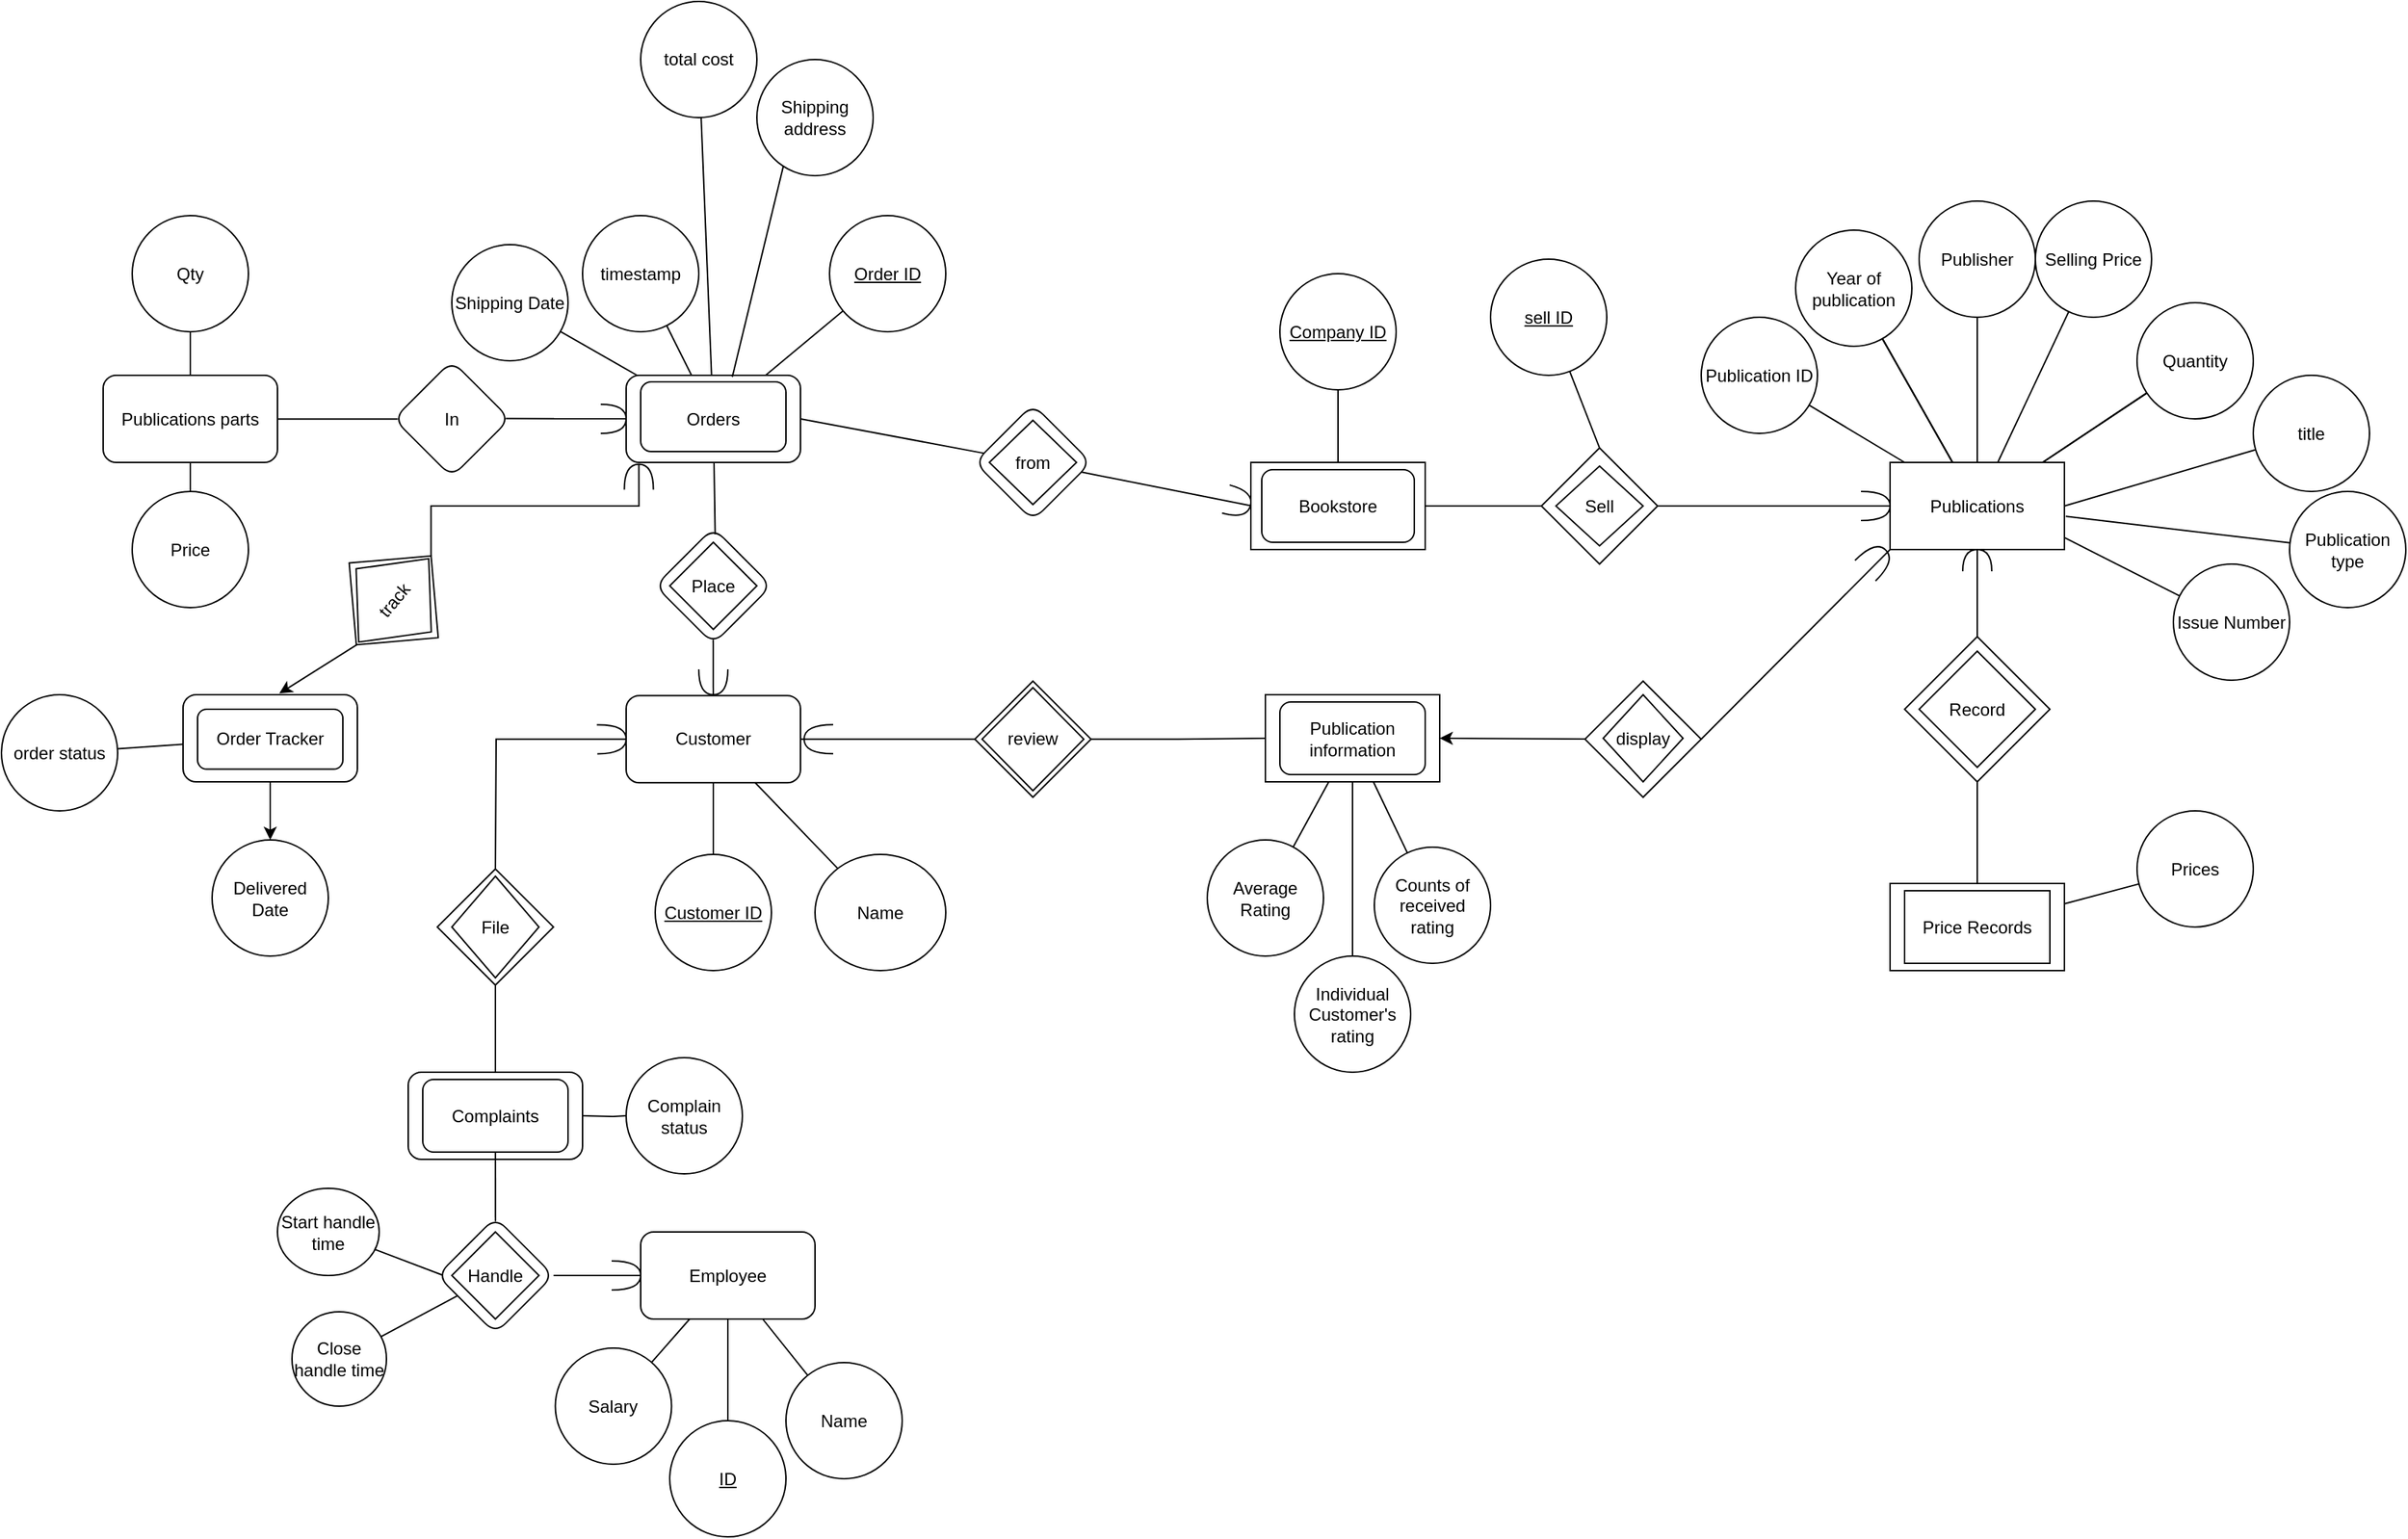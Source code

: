 <mxfile version="20.8.13" type="github">
  <diagram name="Page-1" id="UGpGQobV8O3LMXFNhxI_">
    <mxGraphModel dx="-2573" dy="1698" grid="1" gridSize="10" guides="1" tooltips="1" connect="1" arrows="1" fold="1" page="1" pageScale="1" pageWidth="1920" pageHeight="1200" math="0" shadow="0">
      <root>
        <mxCell id="0" />
        <mxCell id="1" parent="0" />
        <mxCell id="gNkTMh6Id7qYWvXkSb06-21" value="" style="edgeStyle=orthogonalEdgeStyle;rounded=0;orthogonalLoop=1;jettySize=auto;html=1;strokeColor=default;strokeWidth=1;endArrow=none;endFill=0;fontSize=12;" edge="1" parent="1" source="gNkTMh6Id7qYWvXkSb06-23" target="gNkTMh6Id7qYWvXkSb06-24">
          <mxGeometry relative="1" as="geometry" />
        </mxCell>
        <mxCell id="gNkTMh6Id7qYWvXkSb06-22" value="" style="edgeStyle=entityRelationEdgeStyle;rounded=0;orthogonalLoop=1;jettySize=auto;html=1;strokeColor=default;strokeWidth=1;endArrow=none;endFill=0;fontSize=12;" edge="1" parent="1" source="gNkTMh6Id7qYWvXkSb06-23" target="gNkTMh6Id7qYWvXkSb06-27">
          <mxGeometry relative="1" as="geometry" />
        </mxCell>
        <mxCell id="gNkTMh6Id7qYWvXkSb06-23" value="Bookstore" style="rounded=0;whiteSpace=wrap;html=1;fontSize=12;" vertex="1" parent="1">
          <mxGeometry x="6750" y="388.5" width="120" height="60" as="geometry" />
        </mxCell>
        <mxCell id="gNkTMh6Id7qYWvXkSb06-24" value="&lt;u style=&quot;font-size: 12px;&quot;&gt;Company ID&lt;/u&gt;" style="ellipse;whiteSpace=wrap;html=1;rounded=0;fontSize=12;" vertex="1" parent="1">
          <mxGeometry x="6770" y="258.5" width="80" height="80" as="geometry" />
        </mxCell>
        <mxCell id="gNkTMh6Id7qYWvXkSb06-25" value="" style="edgeStyle=entityRelationEdgeStyle;rounded=0;orthogonalLoop=1;jettySize=auto;html=1;strokeColor=default;strokeWidth=1;endArrow=none;endFill=0;fontSize=12;" edge="1" parent="1" source="gNkTMh6Id7qYWvXkSb06-27" target="gNkTMh6Id7qYWvXkSb06-37">
          <mxGeometry relative="1" as="geometry" />
        </mxCell>
        <mxCell id="gNkTMh6Id7qYWvXkSb06-26" value="" style="rounded=0;orthogonalLoop=1;jettySize=auto;html=1;endArrow=none;endFill=0;exitX=0.5;exitY=0;exitDx=0;exitDy=0;fontSize=12;" edge="1" parent="1" source="gNkTMh6Id7qYWvXkSb06-27" target="gNkTMh6Id7qYWvXkSb06-48">
          <mxGeometry relative="1" as="geometry" />
        </mxCell>
        <mxCell id="gNkTMh6Id7qYWvXkSb06-27" value="Sell" style="rhombus;whiteSpace=wrap;html=1;rounded=0;fontSize=12;" vertex="1" parent="1">
          <mxGeometry x="6950" y="378.5" width="80" height="80" as="geometry" />
        </mxCell>
        <mxCell id="gNkTMh6Id7qYWvXkSb06-28" value="" style="rounded=0;orthogonalLoop=1;jettySize=auto;html=1;strokeColor=default;strokeWidth=1;endArrow=none;endFill=0;fontSize=12;" edge="1" parent="1" source="gNkTMh6Id7qYWvXkSb06-37" target="gNkTMh6Id7qYWvXkSb06-38">
          <mxGeometry relative="1" as="geometry" />
        </mxCell>
        <mxCell id="gNkTMh6Id7qYWvXkSb06-29" value="" style="edgeStyle=none;rounded=0;orthogonalLoop=1;jettySize=auto;html=1;strokeColor=default;strokeWidth=1;endArrow=none;endFill=0;fontSize=12;" edge="1" parent="1" source="gNkTMh6Id7qYWvXkSb06-37" target="gNkTMh6Id7qYWvXkSb06-40">
          <mxGeometry relative="1" as="geometry" />
        </mxCell>
        <mxCell id="gNkTMh6Id7qYWvXkSb06-30" value="" style="edgeStyle=none;rounded=0;orthogonalLoop=1;jettySize=auto;html=1;strokeColor=default;strokeWidth=1;endArrow=none;endFill=0;fontSize=12;" edge="1" parent="1" source="gNkTMh6Id7qYWvXkSb06-37" target="gNkTMh6Id7qYWvXkSb06-40">
          <mxGeometry relative="1" as="geometry" />
        </mxCell>
        <mxCell id="gNkTMh6Id7qYWvXkSb06-31" value="" style="edgeStyle=none;rounded=0;orthogonalLoop=1;jettySize=auto;html=1;strokeColor=default;strokeWidth=1;endArrow=none;endFill=0;fontSize=12;" edge="1" parent="1" source="gNkTMh6Id7qYWvXkSb06-37" target="gNkTMh6Id7qYWvXkSb06-41">
          <mxGeometry relative="1" as="geometry" />
        </mxCell>
        <mxCell id="gNkTMh6Id7qYWvXkSb06-32" value="" style="edgeStyle=none;rounded=0;orthogonalLoop=1;jettySize=auto;html=1;strokeColor=default;strokeWidth=1;endArrow=none;endFill=0;fontSize=12;" edge="1" parent="1" source="gNkTMh6Id7qYWvXkSb06-37" target="gNkTMh6Id7qYWvXkSb06-42">
          <mxGeometry relative="1" as="geometry" />
        </mxCell>
        <mxCell id="gNkTMh6Id7qYWvXkSb06-33" value="" style="edgeStyle=none;rounded=0;orthogonalLoop=1;jettySize=auto;html=1;strokeColor=default;strokeWidth=1;endArrow=none;endFill=0;fontSize=12;" edge="1" parent="1" source="gNkTMh6Id7qYWvXkSb06-37" target="gNkTMh6Id7qYWvXkSb06-43">
          <mxGeometry relative="1" as="geometry" />
        </mxCell>
        <mxCell id="gNkTMh6Id7qYWvXkSb06-34" value="" style="edgeStyle=none;rounded=0;orthogonalLoop=1;jettySize=auto;html=1;strokeColor=default;strokeWidth=1;endArrow=none;endFill=0;fontSize=12;" edge="1" parent="1" source="gNkTMh6Id7qYWvXkSb06-37" target="gNkTMh6Id7qYWvXkSb06-43">
          <mxGeometry relative="1" as="geometry" />
        </mxCell>
        <mxCell id="gNkTMh6Id7qYWvXkSb06-35" value="" style="edgeStyle=none;rounded=0;orthogonalLoop=1;jettySize=auto;html=1;strokeColor=default;strokeWidth=1;endArrow=none;endFill=0;fontSize=12;" edge="1" parent="1" source="gNkTMh6Id7qYWvXkSb06-37" target="gNkTMh6Id7qYWvXkSb06-43">
          <mxGeometry relative="1" as="geometry" />
        </mxCell>
        <mxCell id="gNkTMh6Id7qYWvXkSb06-36" value="" style="edgeStyle=none;rounded=0;orthogonalLoop=1;jettySize=auto;html=1;endArrow=none;endFill=0;entryX=0.5;entryY=0;entryDx=0;entryDy=0;startArrow=none;exitX=0.5;exitY=1;exitDx=0;exitDy=0;fontSize=12;" edge="1" parent="1" source="gNkTMh6Id7qYWvXkSb06-37" target="gNkTMh6Id7qYWvXkSb06-51">
          <mxGeometry relative="1" as="geometry">
            <mxPoint x="7250" y="463.5" as="sourcePoint" />
            <mxPoint x="7250" y="488.5" as="targetPoint" />
          </mxGeometry>
        </mxCell>
        <mxCell id="gNkTMh6Id7qYWvXkSb06-37" value="Publications" style="whiteSpace=wrap;html=1;rounded=0;fontSize=12;" vertex="1" parent="1">
          <mxGeometry x="7190" y="388.5" width="120" height="60" as="geometry" />
        </mxCell>
        <mxCell id="gNkTMh6Id7qYWvXkSb06-38" value="Publication ID" style="ellipse;whiteSpace=wrap;html=1;rounded=0;fontSize=12;" vertex="1" parent="1">
          <mxGeometry x="7060" y="288.5" width="80" height="80" as="geometry" />
        </mxCell>
        <mxCell id="gNkTMh6Id7qYWvXkSb06-39" value="" style="edgeStyle=none;rounded=0;orthogonalLoop=1;jettySize=auto;html=1;strokeColor=default;strokeWidth=1;endArrow=none;endFill=0;fontSize=12;" edge="1" parent="1" source="gNkTMh6Id7qYWvXkSb06-40" target="gNkTMh6Id7qYWvXkSb06-37">
          <mxGeometry relative="1" as="geometry" />
        </mxCell>
        <mxCell id="gNkTMh6Id7qYWvXkSb06-40" value="Year of publication" style="ellipse;whiteSpace=wrap;html=1;rounded=0;fontSize=12;" vertex="1" parent="1">
          <mxGeometry x="7125" y="228.5" width="80" height="80" as="geometry" />
        </mxCell>
        <mxCell id="gNkTMh6Id7qYWvXkSb06-41" value="Publisher" style="ellipse;whiteSpace=wrap;html=1;rounded=0;fontSize=12;" vertex="1" parent="1">
          <mxGeometry x="7210" y="208.5" width="80" height="80" as="geometry" />
        </mxCell>
        <mxCell id="gNkTMh6Id7qYWvXkSb06-42" value="Selling Price" style="ellipse;whiteSpace=wrap;html=1;rounded=0;fontSize=12;" vertex="1" parent="1">
          <mxGeometry x="7290" y="208.5" width="80" height="80" as="geometry" />
        </mxCell>
        <mxCell id="gNkTMh6Id7qYWvXkSb06-43" value="Quantity" style="ellipse;whiteSpace=wrap;html=1;rounded=0;fontSize=12;" vertex="1" parent="1">
          <mxGeometry x="7360" y="278.5" width="80" height="80" as="geometry" />
        </mxCell>
        <mxCell id="gNkTMh6Id7qYWvXkSb06-44" value="" style="edgeStyle=none;rounded=0;orthogonalLoop=1;jettySize=auto;html=1;strokeColor=default;strokeWidth=1;endArrow=none;endFill=0;exitX=0.997;exitY=0.86;exitDx=0;exitDy=0;exitPerimeter=0;fontSize=12;" edge="1" parent="1" source="gNkTMh6Id7qYWvXkSb06-37" target="gNkTMh6Id7qYWvXkSb06-45">
          <mxGeometry relative="1" as="geometry" />
        </mxCell>
        <mxCell id="gNkTMh6Id7qYWvXkSb06-45" value="Issue Number" style="ellipse;whiteSpace=wrap;html=1;fontSize=12;" vertex="1" parent="1">
          <mxGeometry x="7385" y="458.5" width="80" height="80" as="geometry" />
        </mxCell>
        <mxCell id="gNkTMh6Id7qYWvXkSb06-46" style="rounded=0;orthogonalLoop=1;jettySize=auto;html=1;entryX=1;entryY=0.5;entryDx=0;entryDy=0;endArrow=none;endFill=0;fontSize=12;" edge="1" parent="1" source="gNkTMh6Id7qYWvXkSb06-47" target="gNkTMh6Id7qYWvXkSb06-37">
          <mxGeometry relative="1" as="geometry" />
        </mxCell>
        <mxCell id="gNkTMh6Id7qYWvXkSb06-47" value="title" style="ellipse;whiteSpace=wrap;html=1;fontSize=12;" vertex="1" parent="1">
          <mxGeometry x="7440" y="328.5" width="80" height="80" as="geometry" />
        </mxCell>
        <mxCell id="gNkTMh6Id7qYWvXkSb06-48" value="&lt;u style=&quot;font-size: 12px;&quot;&gt;sell ID&lt;/u&gt;" style="ellipse;whiteSpace=wrap;html=1;rounded=0;fontSize=12;" vertex="1" parent="1">
          <mxGeometry x="6915" y="248.5" width="80" height="80" as="geometry" />
        </mxCell>
        <mxCell id="gNkTMh6Id7qYWvXkSb06-49" style="edgeStyle=none;rounded=0;orthogonalLoop=1;jettySize=auto;html=1;entryX=1.008;entryY=0.619;entryDx=0;entryDy=0;entryPerimeter=0;endArrow=none;endFill=0;fontSize=12;" edge="1" parent="1" source="gNkTMh6Id7qYWvXkSb06-50" target="gNkTMh6Id7qYWvXkSb06-37">
          <mxGeometry relative="1" as="geometry" />
        </mxCell>
        <mxCell id="gNkTMh6Id7qYWvXkSb06-50" value="Publication type" style="ellipse;whiteSpace=wrap;html=1;aspect=fixed;fontSize=12;" vertex="1" parent="1">
          <mxGeometry x="7465" y="408.5" width="80" height="80" as="geometry" />
        </mxCell>
        <mxCell id="gNkTMh6Id7qYWvXkSb06-51" value="Record" style="rhombus;whiteSpace=wrap;html=1;fontSize=12;" vertex="1" parent="1">
          <mxGeometry x="7200" y="508.5" width="100" height="100" as="geometry" />
        </mxCell>
        <mxCell id="gNkTMh6Id7qYWvXkSb06-52" value="" style="edgeStyle=none;rounded=0;orthogonalLoop=1;jettySize=auto;html=1;endArrow=none;endFill=0;exitX=0.5;exitY=1;exitDx=0;exitDy=0;fontSize=12;" edge="1" parent="1" source="gNkTMh6Id7qYWvXkSb06-51" target="gNkTMh6Id7qYWvXkSb06-55">
          <mxGeometry relative="1" as="geometry">
            <mxPoint x="7190" y="618.5" as="sourcePoint" />
          </mxGeometry>
        </mxCell>
        <mxCell id="gNkTMh6Id7qYWvXkSb06-53" value="" style="rhombus;whiteSpace=wrap;html=1;fillColor=none;fontSize=12;" vertex="1" parent="1">
          <mxGeometry x="7210" y="518.5" width="80" height="80" as="geometry" />
        </mxCell>
        <mxCell id="gNkTMh6Id7qYWvXkSb06-54" value="" style="edgeStyle=none;rounded=0;orthogonalLoop=1;jettySize=auto;html=1;endArrow=none;endFill=0;fontSize=12;" edge="1" parent="1" source="gNkTMh6Id7qYWvXkSb06-55" target="gNkTMh6Id7qYWvXkSb06-58">
          <mxGeometry relative="1" as="geometry" />
        </mxCell>
        <mxCell id="gNkTMh6Id7qYWvXkSb06-55" value="" style="whiteSpace=wrap;html=1;fillColor=none;fontSize=12;" vertex="1" parent="1">
          <mxGeometry x="7190" y="678.5" width="120" height="60" as="geometry" />
        </mxCell>
        <mxCell id="gNkTMh6Id7qYWvXkSb06-56" value="Price Records" style="rounded=0;whiteSpace=wrap;html=1;fillColor=none;fontSize=12;" vertex="1" parent="1">
          <mxGeometry x="7200" y="683.5" width="100" height="50" as="geometry" />
        </mxCell>
        <mxCell id="gNkTMh6Id7qYWvXkSb06-57" value="" style="shape=requiredInterface;html=1;verticalLabelPosition=bottom;sketch=0;fillColor=none;rotation=-90;fontSize=12;" vertex="1" parent="1">
          <mxGeometry x="7242.5" y="446" width="15" height="20" as="geometry" />
        </mxCell>
        <mxCell id="gNkTMh6Id7qYWvXkSb06-58" value="Prices" style="ellipse;whiteSpace=wrap;html=1;fillColor=none;fontSize=12;" vertex="1" parent="1">
          <mxGeometry x="7360" y="628.5" width="80" height="80" as="geometry" />
        </mxCell>
        <mxCell id="gNkTMh6Id7qYWvXkSb06-63" value="" style="edgeStyle=none;rounded=0;orthogonalLoop=1;jettySize=auto;html=1;endArrow=none;endFill=0;fontSize=12;" edge="1" parent="1" source="gNkTMh6Id7qYWvXkSb06-59" target="gNkTMh6Id7qYWvXkSb06-62">
          <mxGeometry relative="1" as="geometry" />
        </mxCell>
        <mxCell id="gNkTMh6Id7qYWvXkSb06-65" value="" style="edgeStyle=none;rounded=0;orthogonalLoop=1;jettySize=auto;html=1;endArrow=none;endFill=0;fontSize=12;" edge="1" parent="1" source="gNkTMh6Id7qYWvXkSb06-59" target="gNkTMh6Id7qYWvXkSb06-64">
          <mxGeometry relative="1" as="geometry" />
        </mxCell>
        <mxCell id="gNkTMh6Id7qYWvXkSb06-127" style="edgeStyle=orthogonalEdgeStyle;rounded=0;orthogonalLoop=1;jettySize=auto;html=1;strokeColor=default;endArrow=none;endFill=0;fontSize=12;" edge="1" parent="1" source="gNkTMh6Id7qYWvXkSb06-59" target="gNkTMh6Id7qYWvXkSb06-128">
          <mxGeometry relative="1" as="geometry">
            <mxPoint x="6830" y="758.5" as="targetPoint" />
          </mxGeometry>
        </mxCell>
        <mxCell id="gNkTMh6Id7qYWvXkSb06-148" style="edgeStyle=orthogonalEdgeStyle;rounded=0;orthogonalLoop=1;jettySize=auto;html=1;strokeColor=default;endArrow=none;endFill=0;fontSize=12;" edge="1" parent="1" source="gNkTMh6Id7qYWvXkSb06-59">
          <mxGeometry relative="1" as="geometry">
            <mxPoint x="6230" y="668.5" as="targetPoint" />
          </mxGeometry>
        </mxCell>
        <mxCell id="gNkTMh6Id7qYWvXkSb06-59" value="Customer" style="rounded=1;whiteSpace=wrap;html=1;fillColor=none;fontSize=12;" vertex="1" parent="1">
          <mxGeometry x="6320" y="549.13" width="120" height="60" as="geometry" />
        </mxCell>
        <mxCell id="gNkTMh6Id7qYWvXkSb06-62" value="&lt;u style=&quot;font-size: 12px;&quot;&gt;Customer ID&lt;/u&gt;" style="ellipse;whiteSpace=wrap;html=1;fillColor=none;rounded=1;fontSize=12;" vertex="1" parent="1">
          <mxGeometry x="6340" y="658.5" width="80" height="80" as="geometry" />
        </mxCell>
        <mxCell id="gNkTMh6Id7qYWvXkSb06-64" value="Name" style="ellipse;whiteSpace=wrap;html=1;fillColor=none;rounded=1;fontSize=12;" vertex="1" parent="1">
          <mxGeometry x="6450" y="658.5" width="90" height="80" as="geometry" />
        </mxCell>
        <mxCell id="gNkTMh6Id7qYWvXkSb06-70" value="" style="edgeStyle=none;rounded=0;orthogonalLoop=1;jettySize=auto;html=1;endArrow=none;endFill=0;fontSize=12;" edge="1" parent="1" source="gNkTMh6Id7qYWvXkSb06-66" target="gNkTMh6Id7qYWvXkSb06-69">
          <mxGeometry relative="1" as="geometry" />
        </mxCell>
        <mxCell id="gNkTMh6Id7qYWvXkSb06-75" style="edgeStyle=none;rounded=0;orthogonalLoop=1;jettySize=auto;html=1;endArrow=none;endFill=0;fontSize=12;" edge="1" parent="1" source="gNkTMh6Id7qYWvXkSb06-66" target="gNkTMh6Id7qYWvXkSb06-76">
          <mxGeometry relative="1" as="geometry">
            <mxPoint x="6420" y="288.5" as="targetPoint" />
          </mxGeometry>
        </mxCell>
        <mxCell id="gNkTMh6Id7qYWvXkSb06-78" style="edgeStyle=none;rounded=0;orthogonalLoop=1;jettySize=auto;html=1;endArrow=none;endFill=0;entryX=0.229;entryY=0.912;entryDx=0;entryDy=0;entryPerimeter=0;exitX=0.609;exitY=0.019;exitDx=0;exitDy=0;exitPerimeter=0;fontSize=12;" edge="1" parent="1" source="gNkTMh6Id7qYWvXkSb06-66" target="gNkTMh6Id7qYWvXkSb06-80">
          <mxGeometry relative="1" as="geometry">
            <mxPoint x="6480" y="308.5" as="targetPoint" />
          </mxGeometry>
        </mxCell>
        <mxCell id="gNkTMh6Id7qYWvXkSb06-89" style="edgeStyle=none;rounded=0;orthogonalLoop=1;jettySize=auto;html=1;entryX=0.516;entryY=0.057;entryDx=0;entryDy=0;entryPerimeter=0;endArrow=none;endFill=0;fontSize=12;" edge="1" parent="1" source="gNkTMh6Id7qYWvXkSb06-66" target="gNkTMh6Id7qYWvXkSb06-83">
          <mxGeometry relative="1" as="geometry" />
        </mxCell>
        <mxCell id="gNkTMh6Id7qYWvXkSb06-103" style="edgeStyle=none;rounded=0;orthogonalLoop=1;jettySize=auto;html=1;endArrow=none;endFill=0;fontSize=12;" edge="1" parent="1" source="gNkTMh6Id7qYWvXkSb06-66" target="gNkTMh6Id7qYWvXkSb06-104">
          <mxGeometry relative="1" as="geometry">
            <mxPoint x="6250" y="298.5" as="targetPoint" />
          </mxGeometry>
        </mxCell>
        <mxCell id="gNkTMh6Id7qYWvXkSb06-111" style="edgeStyle=orthogonalEdgeStyle;rounded=0;orthogonalLoop=1;jettySize=auto;html=1;entryX=1;entryY=0.5;entryDx=0;entryDy=0;endArrow=none;endFill=0;exitX=1;exitY=0.5;exitDx=0;exitDy=0;exitPerimeter=0;fontSize=12;" edge="1" parent="1" source="gNkTMh6Id7qYWvXkSb06-112" target="gNkTMh6Id7qYWvXkSb06-106">
          <mxGeometry relative="1" as="geometry">
            <mxPoint x="6330" y="418.5" as="sourcePoint" />
            <Array as="points">
              <mxPoint x="6329" y="418.5" />
              <mxPoint x="6186" y="418.5" />
            </Array>
          </mxGeometry>
        </mxCell>
        <mxCell id="gNkTMh6Id7qYWvXkSb06-66" value="Orders" style="rounded=1;whiteSpace=wrap;html=1;fillColor=none;fontSize=12;" vertex="1" parent="1">
          <mxGeometry x="6320" y="328.5" width="120" height="60" as="geometry" />
        </mxCell>
        <mxCell id="gNkTMh6Id7qYWvXkSb06-77" value="" style="edgeStyle=none;rounded=0;orthogonalLoop=1;jettySize=auto;html=1;endArrow=none;endFill=0;fontSize=12;" edge="1" parent="1" source="gNkTMh6Id7qYWvXkSb06-67" target="gNkTMh6Id7qYWvXkSb06-66">
          <mxGeometry relative="1" as="geometry" />
        </mxCell>
        <mxCell id="gNkTMh6Id7qYWvXkSb06-67" value="&lt;u style=&quot;font-size: 12px;&quot;&gt;Order ID&lt;/u&gt;" style="ellipse;whiteSpace=wrap;html=1;fillColor=none;rounded=1;fontSize=12;" vertex="1" parent="1">
          <mxGeometry x="6460" y="218.5" width="80" height="80" as="geometry" />
        </mxCell>
        <mxCell id="gNkTMh6Id7qYWvXkSb06-69" value="timestamp" style="ellipse;whiteSpace=wrap;html=1;fillColor=none;rounded=1;fontSize=12;" vertex="1" parent="1">
          <mxGeometry x="6290" y="218.5" width="80" height="80" as="geometry" />
        </mxCell>
        <mxCell id="gNkTMh6Id7qYWvXkSb06-74" value="" style="edgeStyle=none;rounded=0;orthogonalLoop=1;jettySize=auto;html=1;endArrow=none;endFill=0;exitX=0.5;exitY=0;exitDx=0;exitDy=0;fontSize=12;" edge="1" parent="1" source="gNkTMh6Id7qYWvXkSb06-81" target="gNkTMh6Id7qYWvXkSb06-73">
          <mxGeometry relative="1" as="geometry" />
        </mxCell>
        <mxCell id="gNkTMh6Id7qYWvXkSb06-82" value="" style="edgeStyle=none;rounded=0;orthogonalLoop=1;jettySize=auto;html=1;endArrow=none;endFill=0;exitX=0.035;exitY=0.502;exitDx=0;exitDy=0;exitPerimeter=0;fontSize=12;" edge="1" parent="1" source="gNkTMh6Id7qYWvXkSb06-71" target="gNkTMh6Id7qYWvXkSb06-81">
          <mxGeometry relative="1" as="geometry" />
        </mxCell>
        <mxCell id="gNkTMh6Id7qYWvXkSb06-94" value="" style="edgeStyle=none;rounded=0;orthogonalLoop=1;jettySize=auto;html=1;endArrow=none;endFill=0;exitX=0.964;exitY=0.497;exitDx=0;exitDy=0;exitPerimeter=0;fontSize=12;" edge="1" parent="1" source="gNkTMh6Id7qYWvXkSb06-71" target="gNkTMh6Id7qYWvXkSb06-66">
          <mxGeometry relative="1" as="geometry" />
        </mxCell>
        <mxCell id="gNkTMh6Id7qYWvXkSb06-71" value="In" style="rhombus;whiteSpace=wrap;html=1;fillColor=none;rounded=1;fontSize=12;" vertex="1" parent="1">
          <mxGeometry x="6160" y="318.5" width="80" height="80" as="geometry" />
        </mxCell>
        <mxCell id="gNkTMh6Id7qYWvXkSb06-73" value="Qty" style="ellipse;whiteSpace=wrap;html=1;fillColor=none;rounded=1;fontSize=12;" vertex="1" parent="1">
          <mxGeometry x="5980" y="218.5" width="80" height="80" as="geometry" />
        </mxCell>
        <mxCell id="gNkTMh6Id7qYWvXkSb06-76" value="total cost" style="ellipse;whiteSpace=wrap;html=1;aspect=fixed;fillColor=none;fontSize=12;" vertex="1" parent="1">
          <mxGeometry x="6330" y="71" width="80" height="80" as="geometry" />
        </mxCell>
        <mxCell id="gNkTMh6Id7qYWvXkSb06-80" value="Shipping address" style="ellipse;whiteSpace=wrap;html=1;aspect=fixed;fillColor=none;fontSize=12;" vertex="1" parent="1">
          <mxGeometry x="6410" y="111" width="80" height="80" as="geometry" />
        </mxCell>
        <mxCell id="gNkTMh6Id7qYWvXkSb06-92" value="" style="edgeStyle=none;rounded=0;orthogonalLoop=1;jettySize=auto;html=1;endArrow=none;endFill=0;fontSize=12;" edge="1" parent="1" source="gNkTMh6Id7qYWvXkSb06-81" target="gNkTMh6Id7qYWvXkSb06-91">
          <mxGeometry relative="1" as="geometry" />
        </mxCell>
        <mxCell id="gNkTMh6Id7qYWvXkSb06-81" value="Publications parts" style="whiteSpace=wrap;html=1;fillColor=none;rounded=1;fontSize=12;" vertex="1" parent="1">
          <mxGeometry x="5960" y="328.5" width="120" height="60" as="geometry" />
        </mxCell>
        <mxCell id="gNkTMh6Id7qYWvXkSb06-87" value="" style="edgeStyle=none;rounded=0;orthogonalLoop=1;jettySize=auto;html=1;endArrow=none;endFill=0;exitX=0.499;exitY=0.964;exitDx=0;exitDy=0;exitPerimeter=0;fontSize=12;" edge="1" parent="1" source="gNkTMh6Id7qYWvXkSb06-83" target="gNkTMh6Id7qYWvXkSb06-59">
          <mxGeometry relative="1" as="geometry" />
        </mxCell>
        <mxCell id="gNkTMh6Id7qYWvXkSb06-83" value="Place" style="rhombus;whiteSpace=wrap;html=1;fillColor=none;rounded=1;fontSize=12;" vertex="1" parent="1">
          <mxGeometry x="6340" y="433.5" width="80" height="80" as="geometry" />
        </mxCell>
        <mxCell id="gNkTMh6Id7qYWvXkSb06-88" value="" style="shape=requiredInterface;html=1;verticalLabelPosition=bottom;sketch=0;fillColor=none;rotation=90;fontSize=12;" vertex="1" parent="1">
          <mxGeometry x="6371.25" y="529.75" width="17.5" height="20" as="geometry" />
        </mxCell>
        <mxCell id="gNkTMh6Id7qYWvXkSb06-90" value="" style="rhombus;whiteSpace=wrap;html=1;fillColor=none;fontSize=12;" vertex="1" parent="1">
          <mxGeometry x="6350" y="443.5" width="60" height="60" as="geometry" />
        </mxCell>
        <mxCell id="gNkTMh6Id7qYWvXkSb06-91" value="Price" style="ellipse;whiteSpace=wrap;html=1;fillColor=none;rounded=1;fontSize=12;" vertex="1" parent="1">
          <mxGeometry x="5980" y="408.5" width="80" height="80" as="geometry" />
        </mxCell>
        <mxCell id="gNkTMh6Id7qYWvXkSb06-95" value="" style="shape=requiredInterface;html=1;verticalLabelPosition=bottom;sketch=0;fillColor=none;rotation=0;fontSize=12;" vertex="1" parent="1">
          <mxGeometry x="6302.5" y="348.5" width="17.5" height="20" as="geometry" />
        </mxCell>
        <mxCell id="gNkTMh6Id7qYWvXkSb06-102" value="" style="edgeStyle=none;rounded=0;orthogonalLoop=1;jettySize=auto;html=1;endArrow=none;endFill=0;fontSize=12;" edge="1" parent="1" source="gNkTMh6Id7qYWvXkSb06-97" target="gNkTMh6Id7qYWvXkSb06-101">
          <mxGeometry relative="1" as="geometry" />
        </mxCell>
        <mxCell id="gNkTMh6Id7qYWvXkSb06-117" value="" style="edgeStyle=none;rounded=0;orthogonalLoop=1;jettySize=auto;html=1;endArrow=classic;endFill=1;fontSize=12;" edge="1" parent="1" source="gNkTMh6Id7qYWvXkSb06-97" target="gNkTMh6Id7qYWvXkSb06-116">
          <mxGeometry relative="1" as="geometry" />
        </mxCell>
        <mxCell id="gNkTMh6Id7qYWvXkSb06-97" value="" style="rounded=1;whiteSpace=wrap;html=1;fillColor=none;fontSize=12;" vertex="1" parent="1">
          <mxGeometry x="6015" y="548.5" width="120" height="60" as="geometry" />
        </mxCell>
        <mxCell id="gNkTMh6Id7qYWvXkSb06-98" value="Order Tracker" style="rounded=1;whiteSpace=wrap;html=1;fillColor=none;fontSize=12;" vertex="1" parent="1">
          <mxGeometry x="6025" y="558.5" width="100" height="41.25" as="geometry" />
        </mxCell>
        <mxCell id="gNkTMh6Id7qYWvXkSb06-101" value="order status" style="ellipse;whiteSpace=wrap;html=1;fillColor=none;rounded=1;fontSize=12;" vertex="1" parent="1">
          <mxGeometry x="5890" y="548.5" width="80" height="80" as="geometry" />
        </mxCell>
        <mxCell id="gNkTMh6Id7qYWvXkSb06-104" value="Shipping Date" style="ellipse;whiteSpace=wrap;html=1;aspect=fixed;fillColor=none;fontSize=12;" vertex="1" parent="1">
          <mxGeometry x="6200" y="238.5" width="80" height="80" as="geometry" />
        </mxCell>
        <mxCell id="gNkTMh6Id7qYWvXkSb06-106" value="" style="rhombus;whiteSpace=wrap;html=1;fillColor=none;rotation=-50;fontSize=12;" vertex="1" parent="1">
          <mxGeometry x="6120" y="443.5" width="80" height="80" as="geometry" />
        </mxCell>
        <mxCell id="gNkTMh6Id7qYWvXkSb06-115" style="rounded=0;orthogonalLoop=1;jettySize=auto;html=1;entryX=0.552;entryY=-0.014;entryDx=0;entryDy=0;entryPerimeter=0;endArrow=classic;endFill=1;exitX=0.012;exitY=0.505;exitDx=0;exitDy=0;exitPerimeter=0;fontSize=12;" edge="1" parent="1" source="gNkTMh6Id7qYWvXkSb06-106" target="gNkTMh6Id7qYWvXkSb06-97">
          <mxGeometry relative="1" as="geometry" />
        </mxCell>
        <mxCell id="gNkTMh6Id7qYWvXkSb06-110" value="track" style="rhombus;whiteSpace=wrap;html=1;fillColor=none;rotation=-50;fontSize=12;" vertex="1" parent="1">
          <mxGeometry x="6122.5" y="449.75" width="75" height="67.5" as="geometry" />
        </mxCell>
        <mxCell id="gNkTMh6Id7qYWvXkSb06-112" value="" style="shape=requiredInterface;html=1;verticalLabelPosition=bottom;sketch=0;fillColor=none;rotation=-90;fontSize=12;" vertex="1" parent="1">
          <mxGeometry x="6320" y="388.5" width="17.5" height="20" as="geometry" />
        </mxCell>
        <mxCell id="gNkTMh6Id7qYWvXkSb06-116" value="Delivered Date" style="ellipse;whiteSpace=wrap;html=1;fillColor=none;rounded=1;fontSize=12;" vertex="1" parent="1">
          <mxGeometry x="6035" y="648.5" width="80" height="80" as="geometry" />
        </mxCell>
        <mxCell id="gNkTMh6Id7qYWvXkSb06-119" style="edgeStyle=none;rounded=0;orthogonalLoop=1;jettySize=auto;html=1;entryX=1;entryY=0.5;entryDx=0;entryDy=0;endArrow=none;endFill=0;fontSize=12;" edge="1" parent="1" source="gNkTMh6Id7qYWvXkSb06-118" target="gNkTMh6Id7qYWvXkSb06-66">
          <mxGeometry relative="1" as="geometry" />
        </mxCell>
        <mxCell id="gNkTMh6Id7qYWvXkSb06-120" style="edgeStyle=none;rounded=0;orthogonalLoop=1;jettySize=auto;html=1;entryX=0;entryY=0.5;entryDx=0;entryDy=0;endArrow=none;endFill=0;startArrow=none;fontSize=12;" edge="1" parent="1" source="gNkTMh6Id7qYWvXkSb06-121" target="gNkTMh6Id7qYWvXkSb06-23">
          <mxGeometry relative="1" as="geometry" />
        </mxCell>
        <mxCell id="gNkTMh6Id7qYWvXkSb06-118" value="from" style="rhombus;whiteSpace=wrap;html=1;fillColor=none;rounded=1;fontSize=12;" vertex="1" parent="1">
          <mxGeometry x="6560" y="348.5" width="80" height="80" as="geometry" />
        </mxCell>
        <mxCell id="gNkTMh6Id7qYWvXkSb06-122" value="" style="edgeStyle=none;rounded=0;orthogonalLoop=1;jettySize=auto;html=1;entryX=1;entryY=0.5;entryDx=0;entryDy=0;endArrow=none;endFill=0;entryPerimeter=0;fontSize=12;" edge="1" parent="1" source="gNkTMh6Id7qYWvXkSb06-118" target="gNkTMh6Id7qYWvXkSb06-121">
          <mxGeometry relative="1" as="geometry">
            <mxPoint x="6572.0" y="374" as="sourcePoint" />
            <mxPoint x="6750" y="418.5" as="targetPoint" />
          </mxGeometry>
        </mxCell>
        <mxCell id="gNkTMh6Id7qYWvXkSb06-121" value="" style="shape=requiredInterface;html=1;verticalLabelPosition=bottom;sketch=0;fillColor=none;rotation=15;fontSize=12;" vertex="1" parent="1">
          <mxGeometry x="6732.5" y="406" width="17.5" height="20" as="geometry" />
        </mxCell>
        <mxCell id="gNkTMh6Id7qYWvXkSb06-123" value="" style="rounded=1;whiteSpace=wrap;html=1;fillColor=none;fontSize=12;" vertex="1" parent="1">
          <mxGeometry x="6330" y="333" width="100" height="48" as="geometry" />
        </mxCell>
        <mxCell id="gNkTMh6Id7qYWvXkSb06-124" value="" style="rhombus;whiteSpace=wrap;html=1;fillColor=none;fontSize=12;" vertex="1" parent="1">
          <mxGeometry x="6570" y="359.5" width="60" height="58" as="geometry" />
        </mxCell>
        <mxCell id="gNkTMh6Id7qYWvXkSb06-130" value="" style="edgeStyle=orthogonalEdgeStyle;rounded=0;orthogonalLoop=1;jettySize=auto;html=1;strokeColor=default;endArrow=none;endFill=0;fontSize=12;" edge="1" parent="1" source="gNkTMh6Id7qYWvXkSb06-128" target="gNkTMh6Id7qYWvXkSb06-129">
          <mxGeometry relative="1" as="geometry" />
        </mxCell>
        <mxCell id="gNkTMh6Id7qYWvXkSb06-128" value="review" style="rhombus;whiteSpace=wrap;html=1;fillColor=none;fontSize=12;" vertex="1" parent="1">
          <mxGeometry x="6560" y="539.13" width="80" height="80" as="geometry" />
        </mxCell>
        <mxCell id="gNkTMh6Id7qYWvXkSb06-136" value="" style="edgeStyle=none;rounded=0;orthogonalLoop=1;jettySize=auto;html=1;strokeColor=default;endArrow=none;endFill=0;fontSize=12;" edge="1" parent="1" source="gNkTMh6Id7qYWvXkSb06-129" target="gNkTMh6Id7qYWvXkSb06-135">
          <mxGeometry relative="1" as="geometry" />
        </mxCell>
        <mxCell id="gNkTMh6Id7qYWvXkSb06-137" style="edgeStyle=none;rounded=0;orthogonalLoop=1;jettySize=auto;html=1;strokeColor=default;endArrow=none;endFill=0;fontSize=12;" edge="1" parent="1" source="gNkTMh6Id7qYWvXkSb06-129" target="gNkTMh6Id7qYWvXkSb06-138">
          <mxGeometry relative="1" as="geometry">
            <mxPoint x="6870" y="658.5" as="targetPoint" />
          </mxGeometry>
        </mxCell>
        <mxCell id="gNkTMh6Id7qYWvXkSb06-189" style="edgeStyle=none;rounded=0;orthogonalLoop=1;jettySize=auto;html=1;strokeColor=default;endArrow=none;endFill=0;fontSize=12;" edge="1" parent="1" source="gNkTMh6Id7qYWvXkSb06-129" target="gNkTMh6Id7qYWvXkSb06-190">
          <mxGeometry relative="1" as="geometry">
            <mxPoint x="6820" y="738.5" as="targetPoint" />
          </mxGeometry>
        </mxCell>
        <mxCell id="gNkTMh6Id7qYWvXkSb06-129" value="Publication information" style="whiteSpace=wrap;html=1;fillColor=none;fontSize=12;" vertex="1" parent="1">
          <mxGeometry x="6760" y="548.5" width="120" height="60" as="geometry" />
        </mxCell>
        <mxCell id="gNkTMh6Id7qYWvXkSb06-134" style="rounded=0;orthogonalLoop=1;jettySize=auto;html=1;strokeColor=default;endArrow=none;endFill=0;exitX=1;exitY=0.5;exitDx=0;exitDy=0;entryX=0;entryY=1;entryDx=0;entryDy=0;fontSize=12;" edge="1" parent="1" source="gNkTMh6Id7qYWvXkSb06-133" target="gNkTMh6Id7qYWvXkSb06-37">
          <mxGeometry relative="1" as="geometry">
            <mxPoint x="7130" y="478.5" as="targetPoint" />
          </mxGeometry>
        </mxCell>
        <mxCell id="gNkTMh6Id7qYWvXkSb06-144" value="" style="edgeStyle=none;rounded=0;orthogonalLoop=1;jettySize=auto;html=1;strokeColor=default;endArrow=classic;endFill=1;fontSize=12;" edge="1" parent="1" source="gNkTMh6Id7qYWvXkSb06-133">
          <mxGeometry relative="1" as="geometry">
            <mxPoint x="6880" y="578.5" as="targetPoint" />
          </mxGeometry>
        </mxCell>
        <mxCell id="gNkTMh6Id7qYWvXkSb06-133" value="display" style="rhombus;whiteSpace=wrap;html=1;fillColor=none;fontSize=12;" vertex="1" parent="1">
          <mxGeometry x="6980" y="539.13" width="80" height="80" as="geometry" />
        </mxCell>
        <mxCell id="gNkTMh6Id7qYWvXkSb06-135" value="Average Rating" style="ellipse;whiteSpace=wrap;html=1;fillColor=none;fontSize=12;" vertex="1" parent="1">
          <mxGeometry x="6720" y="648.5" width="80" height="80" as="geometry" />
        </mxCell>
        <mxCell id="gNkTMh6Id7qYWvXkSb06-138" value="Counts of received rating" style="ellipse;whiteSpace=wrap;html=1;aspect=fixed;fillColor=none;fontSize=12;" vertex="1" parent="1">
          <mxGeometry x="6835" y="653.5" width="80" height="80" as="geometry" />
        </mxCell>
        <mxCell id="gNkTMh6Id7qYWvXkSb06-139" value="" style="shape=requiredInterface;html=1;verticalLabelPosition=bottom;sketch=0;fillColor=none;rotation=-180;fontSize=12;" vertex="1" parent="1">
          <mxGeometry x="6442.5" y="569.13" width="20" height="20" as="geometry" />
        </mxCell>
        <mxCell id="gNkTMh6Id7qYWvXkSb06-140" value="" style="rhombus;whiteSpace=wrap;html=1;fillColor=none;fontSize=12;" vertex="1" parent="1">
          <mxGeometry x="6565" y="543.63" width="70" height="71" as="geometry" />
        </mxCell>
        <mxCell id="gNkTMh6Id7qYWvXkSb06-141" value="" style="rounded=1;whiteSpace=wrap;html=1;fillColor=none;fontSize=12;" vertex="1" parent="1">
          <mxGeometry x="6770" y="553.5" width="100" height="50" as="geometry" />
        </mxCell>
        <mxCell id="gNkTMh6Id7qYWvXkSb06-142" value="" style="rhombus;whiteSpace=wrap;html=1;fillColor=none;fontSize=12;" vertex="1" parent="1">
          <mxGeometry x="6992.5" y="548.5" width="55" height="60" as="geometry" />
        </mxCell>
        <mxCell id="gNkTMh6Id7qYWvXkSb06-145" value="" style="shape=requiredInterface;html=1;verticalLabelPosition=bottom;sketch=0;fillColor=none;rotation=-45;fontSize=12;" vertex="1" parent="1">
          <mxGeometry x="7170" y="446" width="20" height="20" as="geometry" />
        </mxCell>
        <mxCell id="gNkTMh6Id7qYWvXkSb06-147" value="Complaints" style="rounded=1;whiteSpace=wrap;html=1;fillColor=none;fontSize=12;" vertex="1" parent="1">
          <mxGeometry x="6170" y="808.5" width="120" height="60" as="geometry" />
        </mxCell>
        <mxCell id="gNkTMh6Id7qYWvXkSb06-152" style="edgeStyle=orthogonalEdgeStyle;rounded=0;orthogonalLoop=1;jettySize=auto;html=1;strokeColor=default;endArrow=none;endFill=0;fontSize=12;" edge="1" parent="1" source="gNkTMh6Id7qYWvXkSb06-150" target="gNkTMh6Id7qYWvXkSb06-147">
          <mxGeometry relative="1" as="geometry" />
        </mxCell>
        <mxCell id="gNkTMh6Id7qYWvXkSb06-150" value="File" style="rhombus;whiteSpace=wrap;html=1;fillColor=none;fontSize=12;" vertex="1" parent="1">
          <mxGeometry x="6190" y="668.5" width="80" height="80" as="geometry" />
        </mxCell>
        <mxCell id="gNkTMh6Id7qYWvXkSb06-154" value="" style="shape=requiredInterface;html=1;verticalLabelPosition=bottom;sketch=0;fillColor=none;rotation=-1;fontSize=12;" vertex="1" parent="1">
          <mxGeometry x="6300" y="569.13" width="20" height="20" as="geometry" />
        </mxCell>
        <mxCell id="gNkTMh6Id7qYWvXkSb06-160" value="" style="edgeStyle=orthogonalEdgeStyle;rounded=0;orthogonalLoop=1;jettySize=auto;html=1;strokeColor=default;endArrow=none;endFill=0;entryX=0.5;entryY=0;entryDx=0;entryDy=0;fontSize=12;" edge="1" parent="1" source="gNkTMh6Id7qYWvXkSb06-157" target="gNkTMh6Id7qYWvXkSb06-159">
          <mxGeometry relative="1" as="geometry" />
        </mxCell>
        <mxCell id="gNkTMh6Id7qYWvXkSb06-164" value="" style="edgeStyle=orthogonalEdgeStyle;rounded=0;orthogonalLoop=1;jettySize=auto;html=1;strokeColor=default;endArrow=none;endFill=0;fontSize=12;" edge="1" parent="1" target="gNkTMh6Id7qYWvXkSb06-163">
          <mxGeometry relative="1" as="geometry">
            <mxPoint x="6290" y="838.5" as="sourcePoint" />
          </mxGeometry>
        </mxCell>
        <mxCell id="gNkTMh6Id7qYWvXkSb06-157" value="" style="rounded=1;whiteSpace=wrap;html=1;fillColor=none;fontSize=12;" vertex="1" parent="1">
          <mxGeometry x="6180" y="813.5" width="100" height="50" as="geometry" />
        </mxCell>
        <mxCell id="gNkTMh6Id7qYWvXkSb06-158" value="" style="rhombus;whiteSpace=wrap;html=1;fillColor=none;fontSize=12;" vertex="1" parent="1">
          <mxGeometry x="6200" y="673.5" width="60" height="70" as="geometry" />
        </mxCell>
        <mxCell id="gNkTMh6Id7qYWvXkSb06-162" value="" style="edgeStyle=orthogonalEdgeStyle;rounded=0;orthogonalLoop=1;jettySize=auto;html=1;strokeColor=default;endArrow=none;endFill=0;fontSize=12;" edge="1" parent="1" source="gNkTMh6Id7qYWvXkSb06-159" target="gNkTMh6Id7qYWvXkSb06-161">
          <mxGeometry relative="1" as="geometry" />
        </mxCell>
        <mxCell id="gNkTMh6Id7qYWvXkSb06-192" value="" style="edgeStyle=none;rounded=0;orthogonalLoop=1;jettySize=auto;html=1;strokeColor=default;endArrow=none;endFill=0;exitX=0.501;exitY=0.034;exitDx=0;exitDy=0;exitPerimeter=0;fontSize=12;" edge="1" parent="1" source="gNkTMh6Id7qYWvXkSb06-159" target="gNkTMh6Id7qYWvXkSb06-157">
          <mxGeometry relative="1" as="geometry" />
        </mxCell>
        <mxCell id="gNkTMh6Id7qYWvXkSb06-195" value="" style="edgeStyle=none;rounded=0;orthogonalLoop=1;jettySize=auto;html=1;strokeColor=default;endArrow=none;endFill=0;exitX=0.045;exitY=0.497;exitDx=0;exitDy=0;exitPerimeter=0;fontSize=12;" edge="1" parent="1" source="gNkTMh6Id7qYWvXkSb06-159" target="gNkTMh6Id7qYWvXkSb06-194">
          <mxGeometry relative="1" as="geometry" />
        </mxCell>
        <mxCell id="gNkTMh6Id7qYWvXkSb06-197" style="edgeStyle=none;rounded=0;orthogonalLoop=1;jettySize=auto;html=1;strokeColor=default;endArrow=none;endFill=0;fontSize=12;" edge="1" parent="1" source="gNkTMh6Id7qYWvXkSb06-159" target="gNkTMh6Id7qYWvXkSb06-198">
          <mxGeometry relative="1" as="geometry">
            <mxPoint x="6130" y="998.5" as="targetPoint" />
          </mxGeometry>
        </mxCell>
        <mxCell id="gNkTMh6Id7qYWvXkSb06-159" value="Handle" style="rhombus;whiteSpace=wrap;html=1;fillColor=none;rounded=1;fontSize=12;" vertex="1" parent="1">
          <mxGeometry x="6190" y="908.5" width="80" height="80" as="geometry" />
        </mxCell>
        <mxCell id="gNkTMh6Id7qYWvXkSb06-178" value="" style="rounded=0;orthogonalLoop=1;jettySize=auto;html=1;strokeColor=default;endArrow=none;endFill=0;fontSize=12;" edge="1" parent="1" source="gNkTMh6Id7qYWvXkSb06-161" target="gNkTMh6Id7qYWvXkSb06-177">
          <mxGeometry relative="1" as="geometry" />
        </mxCell>
        <mxCell id="gNkTMh6Id7qYWvXkSb06-180" style="edgeStyle=none;rounded=0;orthogonalLoop=1;jettySize=auto;html=1;strokeColor=default;endArrow=none;endFill=0;fontSize=12;" edge="1" parent="1" source="gNkTMh6Id7qYWvXkSb06-161" target="gNkTMh6Id7qYWvXkSb06-181">
          <mxGeometry relative="1" as="geometry">
            <mxPoint x="6470" y="1048.5" as="targetPoint" />
          </mxGeometry>
        </mxCell>
        <mxCell id="gNkTMh6Id7qYWvXkSb06-182" style="edgeStyle=none;rounded=0;orthogonalLoop=1;jettySize=auto;html=1;strokeColor=default;endArrow=none;endFill=0;fontSize=12;" edge="1" parent="1" source="gNkTMh6Id7qYWvXkSb06-161" target="gNkTMh6Id7qYWvXkSb06-183">
          <mxGeometry relative="1" as="geometry">
            <mxPoint x="6320" y="1018.5" as="targetPoint" />
          </mxGeometry>
        </mxCell>
        <mxCell id="gNkTMh6Id7qYWvXkSb06-161" value="Employee" style="whiteSpace=wrap;html=1;fillColor=none;rounded=1;fontSize=12;" vertex="1" parent="1">
          <mxGeometry x="6330" y="918.5" width="120" height="60" as="geometry" />
        </mxCell>
        <mxCell id="gNkTMh6Id7qYWvXkSb06-163" value="Complain status" style="ellipse;whiteSpace=wrap;html=1;fillColor=none;rounded=1;fontSize=12;" vertex="1" parent="1">
          <mxGeometry x="6320" y="798.5" width="80" height="80" as="geometry" />
        </mxCell>
        <mxCell id="gNkTMh6Id7qYWvXkSb06-177" value="&lt;u style=&quot;font-size: 12px;&quot;&gt;ID&lt;/u&gt;" style="ellipse;whiteSpace=wrap;html=1;fillColor=none;rounded=1;fontSize=12;" vertex="1" parent="1">
          <mxGeometry x="6350" y="1048.5" width="80" height="80" as="geometry" />
        </mxCell>
        <mxCell id="gNkTMh6Id7qYWvXkSb06-181" value="Name" style="ellipse;whiteSpace=wrap;html=1;aspect=fixed;fillColor=none;fontSize=12;" vertex="1" parent="1">
          <mxGeometry x="6430" y="1008.5" width="80" height="80" as="geometry" />
        </mxCell>
        <mxCell id="gNkTMh6Id7qYWvXkSb06-183" value="Salary" style="ellipse;whiteSpace=wrap;html=1;aspect=fixed;fillColor=none;fontSize=12;" vertex="1" parent="1">
          <mxGeometry x="6271.25" y="998.5" width="80" height="80" as="geometry" />
        </mxCell>
        <mxCell id="gNkTMh6Id7qYWvXkSb06-190" value="Individual Customer&#39;s rating" style="ellipse;whiteSpace=wrap;html=1;aspect=fixed;fillColor=none;fontSize=12;" vertex="1" parent="1">
          <mxGeometry x="6780" y="728.5" width="80" height="80" as="geometry" />
        </mxCell>
        <mxCell id="gNkTMh6Id7qYWvXkSb06-191" value="" style="shape=requiredInterface;html=1;verticalLabelPosition=bottom;sketch=0;fillColor=none;fontSize=12;" vertex="1" parent="1">
          <mxGeometry x="6310" y="938.5" width="20" height="20" as="geometry" />
        </mxCell>
        <mxCell id="gNkTMh6Id7qYWvXkSb06-193" value="" style="rhombus;whiteSpace=wrap;html=1;fillColor=none;fontSize=12;" vertex="1" parent="1">
          <mxGeometry x="6200" y="918.5" width="60" height="60" as="geometry" />
        </mxCell>
        <mxCell id="gNkTMh6Id7qYWvXkSb06-194" value="Start handle time" style="ellipse;whiteSpace=wrap;html=1;fillColor=none;rounded=1;fontSize=12;" vertex="1" parent="1">
          <mxGeometry x="6080" y="888.5" width="70" height="60" as="geometry" />
        </mxCell>
        <mxCell id="gNkTMh6Id7qYWvXkSb06-198" value="Close handle time" style="ellipse;whiteSpace=wrap;html=1;aspect=fixed;fillColor=none;fontSize=12;" vertex="1" parent="1">
          <mxGeometry x="6090" y="973.5" width="65" height="65" as="geometry" />
        </mxCell>
        <mxCell id="gNkTMh6Id7qYWvXkSb06-199" value="" style="rounded=1;whiteSpace=wrap;html=1;fillColor=none;fontSize=12;" vertex="1" parent="1">
          <mxGeometry x="6757.5" y="393.5" width="105" height="50" as="geometry" />
        </mxCell>
        <mxCell id="gNkTMh6Id7qYWvXkSb06-200" value="" style="rhombus;whiteSpace=wrap;html=1;fillColor=none;fontSize=12;" vertex="1" parent="1">
          <mxGeometry x="6960" y="391" width="60" height="55" as="geometry" />
        </mxCell>
        <mxCell id="gNkTMh6Id7qYWvXkSb06-201" value="" style="shape=requiredInterface;html=1;verticalLabelPosition=bottom;sketch=0;fillColor=none;rotation=0;fontSize=12;" vertex="1" parent="1">
          <mxGeometry x="7170" y="408.5" width="20" height="20" as="geometry" />
        </mxCell>
      </root>
    </mxGraphModel>
  </diagram>
</mxfile>

